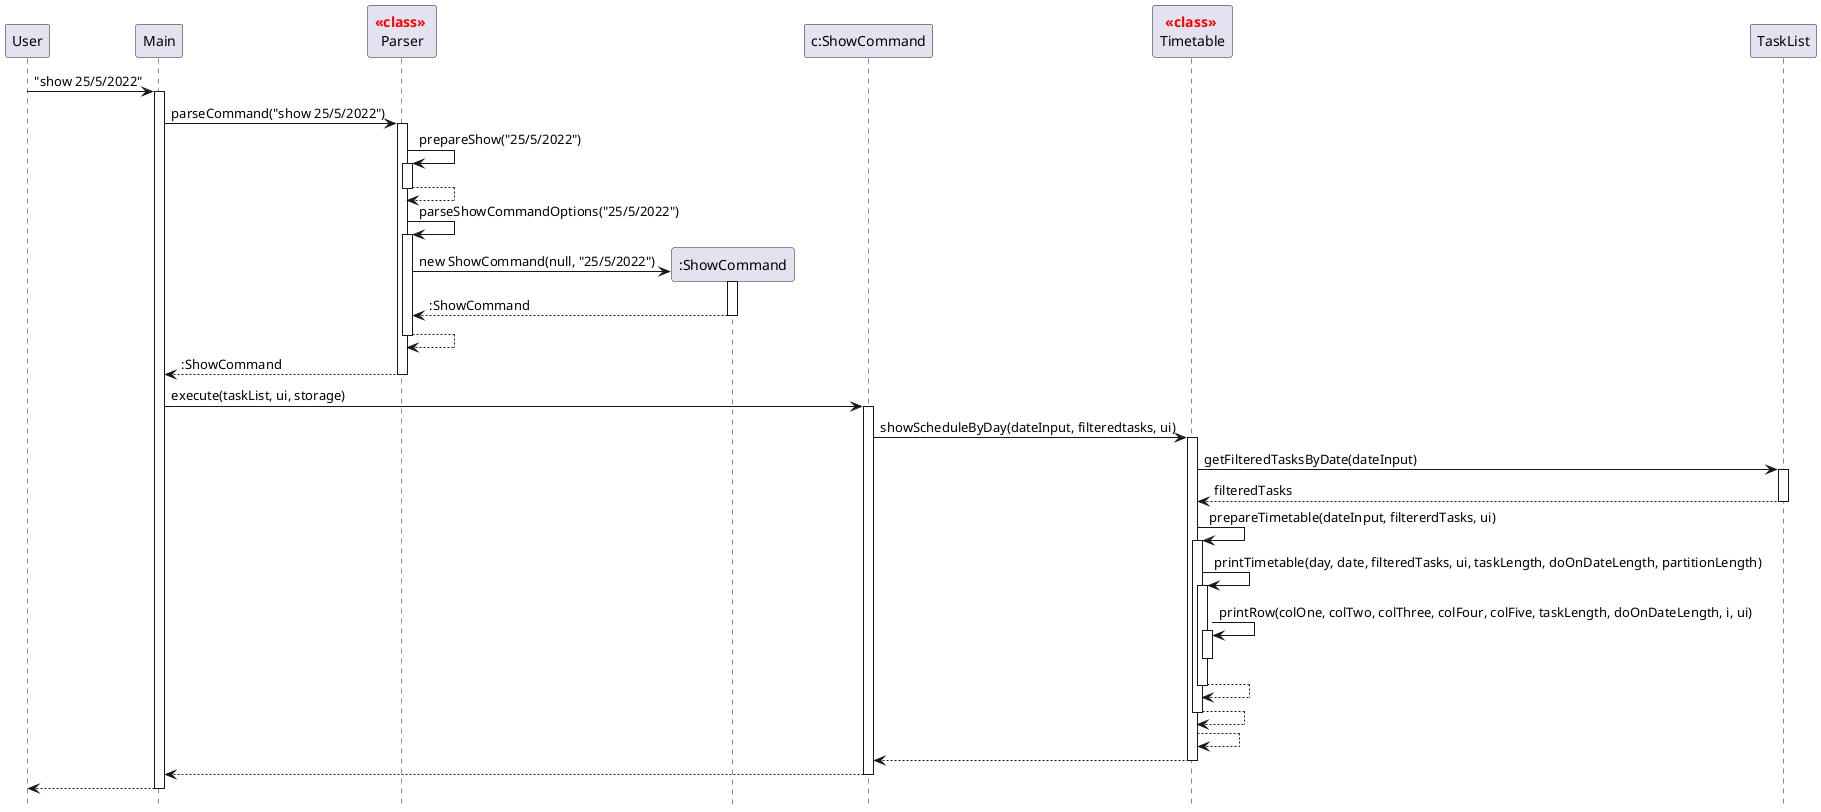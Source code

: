 @startuml

hide footbox

participant User as User
participant Main as Main
participant "<font color=red>**<<class>>** \nParser" as Parser
participant ":ShowCommand" as ShowCommand
participant "c:ShowCommand" as instanceShowCommand
participant "<font color=red>**<<class>>** \nTimetable" as Timetable

User -> Main: "show 25/5/2022"

activate Main

Main -> Parser: parseCommand("show 25/5/2022")
activate Parser
Parser -> Parser: prepareShow("25/5/2022")
activate Parser
Parser --> Parser:
deactivate Parser

Parser -> Parser: parseShowCommandOptions("25/5/2022")
activate Parser
create ShowCommand
Parser ->  ShowCommand: new ShowCommand(null, "25/5/2022")
activate ShowCommand
ShowCommand --> Parser: :ShowCommand
deactivate ShowCommand
Parser --> Parser
deactivate Parser

Parser --> Main: :ShowCommand
deactivate Parser

Main -> instanceShowCommand: execute(taskList, ui, storage)
activate instanceShowCommand
instanceShowCommand -> Timetable: showScheduleByDay(dateInput, filteredtasks, ui)
activate Timetable

Timetable -> TaskList: getFilteredTasksByDate(dateInput)
activate TaskList
TaskList --> Timetable: filteredTasks
deactivate TaskList

Timetable -> Timetable: prepareTimetable(dateInput, filtererdTasks, ui)
activate Timetable
Timetable -> Timetable: printTimetable(day, date, filteredTasks, ui, taskLength, doOnDateLength, partitionLength)
activate Timetable
Timetable -> Timetable: printRow(colOne, colTwo, colThree, colFour, colFive, taskLength, doOnDateLength, i, ui)
activate Timetable
deactivate Timetable
Timetable --> Timetable
deactivate Timetable
Timetable --> Timetable
deactivate Timetable
Timetable --> Timetable

Timetable --> instanceShowCommand
deactivate Timetable

instanceShowCommand --> Main
deactivate instanceShowCommand

Main --> User
deactivate Main


@enduml